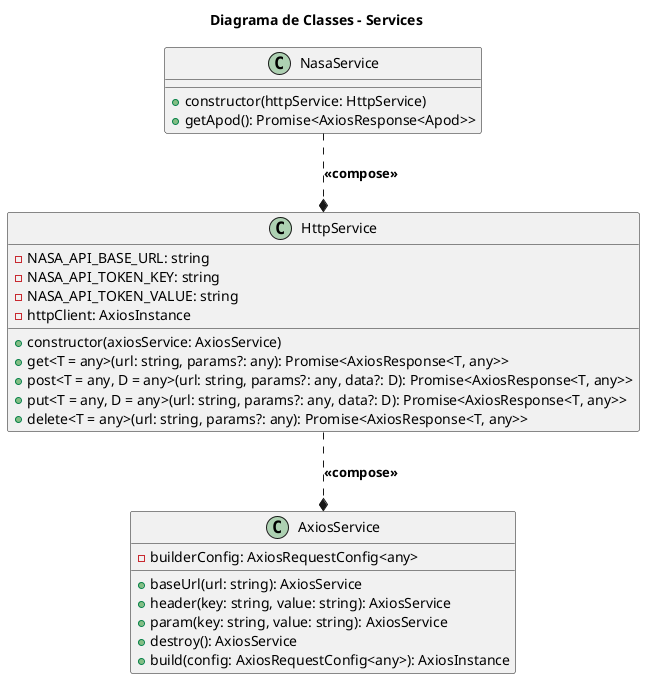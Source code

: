 @startuml "Class Diagram"

title "Diagrama de Classes - Services"

class AxiosService {
  -builderConfig: AxiosRequestConfig<any>
  +baseUrl(url: string): AxiosService
  +header(key: string, value: string): AxiosService
  +param(key: string, value: string): AxiosService
  +destroy(): AxiosService
  +build(config: AxiosRequestConfig<any>): AxiosInstance
}

class HttpService {
  -NASA_API_BASE_URL: string
  -NASA_API_TOKEN_KEY: string
  -NASA_API_TOKEN_VALUE: string
  -httpClient: AxiosInstance
  +constructor(axiosService: AxiosService)
  +get<T = any>(url: string, params?: any): Promise<AxiosResponse<T, any>>
  +post<T = any, D = any>(url: string, params?: any, data?: D): Promise<AxiosResponse<T, any>>
  +put<T = any, D = any>(url: string, params?: any, data?: D): Promise<AxiosResponse<T, any>>
  +delete<T = any>(url: string, params?: any): Promise<AxiosResponse<T, any>>
}

class NasaService {
  +constructor(httpService: HttpService)
  +getApod(): Promise<AxiosResponse<Apod>>
}

NasaService ..* HttpService : <b><<compose>></b>
HttpService ..* AxiosService : <b><<compose>></b>

@enduml